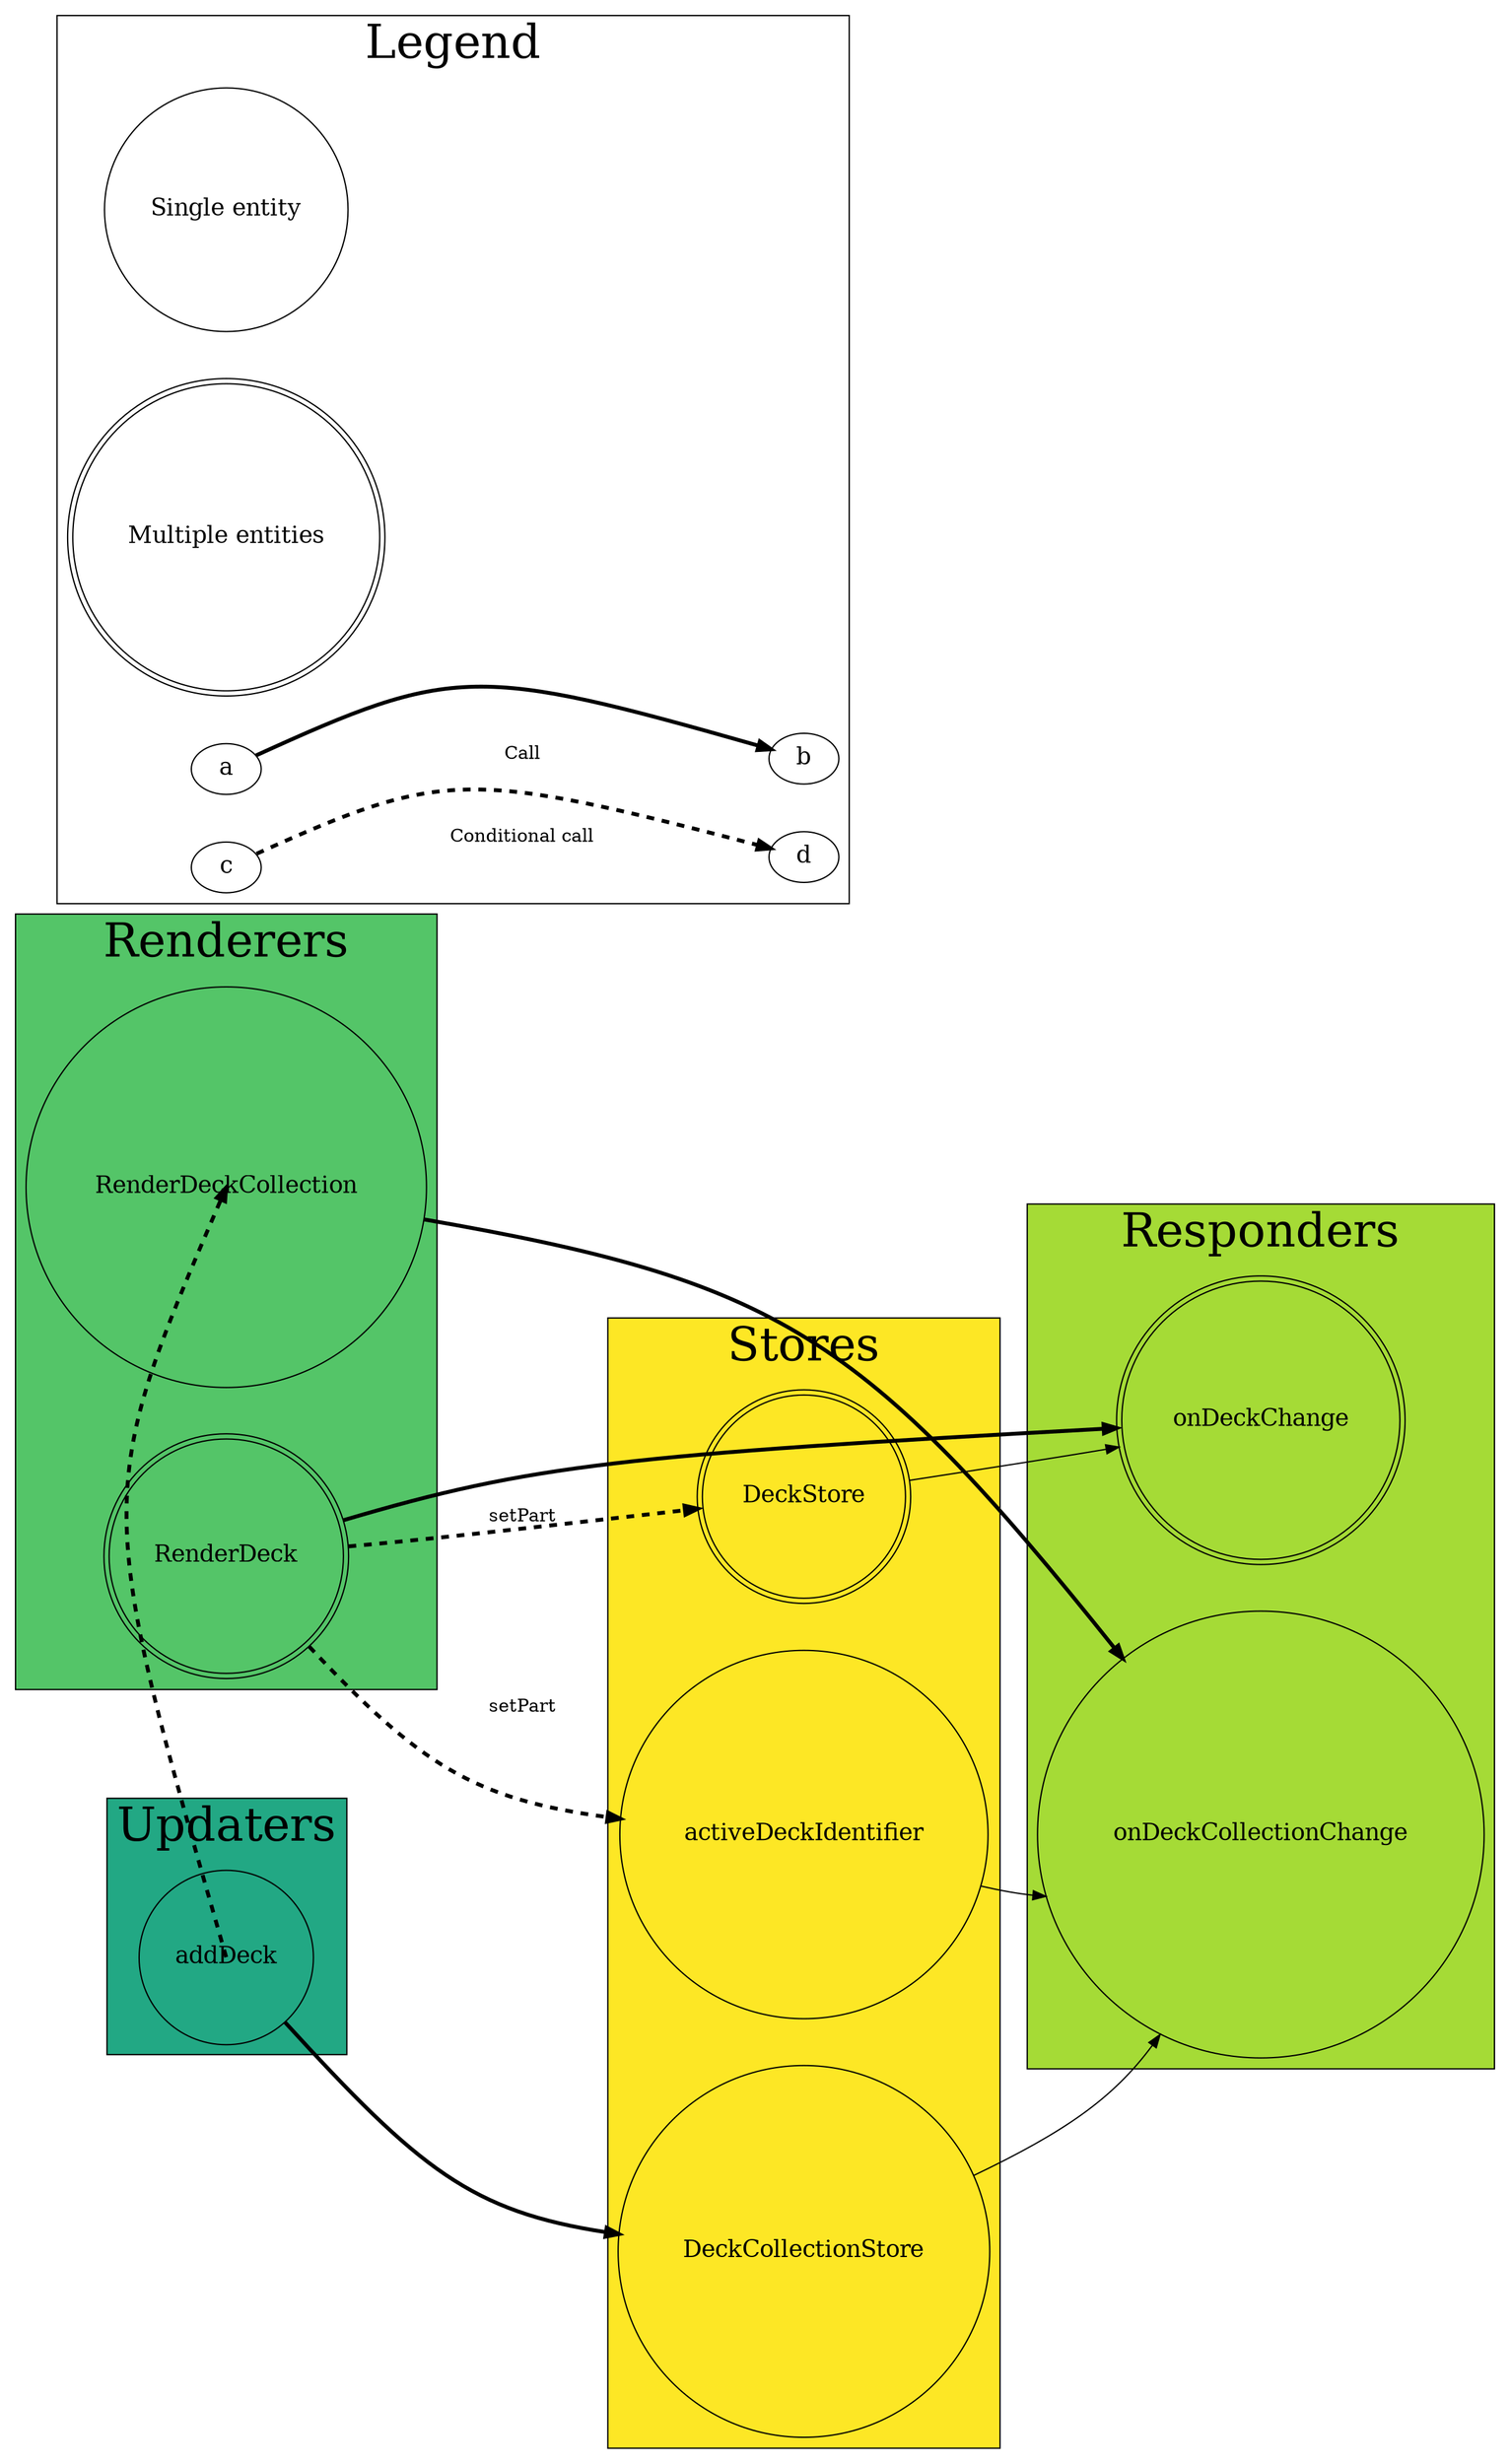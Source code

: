 digraph {
  rankdir="LR";
  graph [fontsize=36];
  node [fontsize=18];
  nodesep=0.5;
  mindist=10.0;
  mclimit=10.0;
  splines="curved";

  subgraph cluster_stores {
    label="Stores";
    bgcolor="#fde725";
    DeckCollectionStore [shape=circle];
    DeckStore [shape=doublecircle];
    activeDeckIdentifier [shape=circle];
  }

  subgraph cluster_responders {
    label="Responders";
    bgcolor="#a5db36";

    onDeckCollectionChange [shape=circle];
    onDeckChange [shape=doublecircle];

    DeckCollectionStore -> onDeckCollectionChange;
    activeDeckIdentifier -> onDeckCollectionChange;
    DeckStore -> onDeckChange;
  }

  subgraph cluster_renderers {
    label="Renderers";
    bgcolor="#54c568";

    RenderDeckCollection [shape=circle];
    RenderDeck [shape=doublecircle];

    onDeckCollectionChange -> RenderDeckCollection [penwidth=3];
    onDeckChange -> RenderDeck [penwidth=3];
  }

  subgraph cluster_updaters {
    label="Updaters";
    bgcolor="#22a884";

    addDeck [shape=circle];
    addDeck -> DeckCollectionStore [penwidth=3];
    RenderDeckCollection -> addDeck [penwidth=3, style=dashed];
    RenderDeck -> activeDeckIdentifier [penwidth=3, style=dashed, label="setPart"];
    RenderDeck -> DeckStore [penwidth=3, style=dashed, label="setPart"];
  }

  subgraph cluster_legend {
    label="Legend";

    singleEntity [shape=circle, label="Single entity"];
    multipleEntities [shape=doublecircle, label="Multiple entities"];

    a -> b [penwidth=3, label="Call"];
    c -> d [penwidth=3, style=dashed, label="Conditional call"];
  }
}
